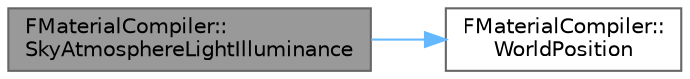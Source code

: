 digraph "FMaterialCompiler::SkyAtmosphereLightIlluminance"
{
 // INTERACTIVE_SVG=YES
 // LATEX_PDF_SIZE
  bgcolor="transparent";
  edge [fontname=Helvetica,fontsize=10,labelfontname=Helvetica,labelfontsize=10];
  node [fontname=Helvetica,fontsize=10,shape=box,height=0.2,width=0.4];
  rankdir="LR";
  Node1 [id="Node000001",label="FMaterialCompiler::\lSkyAtmosphereLightIlluminance",height=0.2,width=0.4,color="gray40", fillcolor="grey60", style="filled", fontcolor="black",tooltip=" "];
  Node1 -> Node2 [id="edge1_Node000001_Node000002",color="steelblue1",style="solid",tooltip=" "];
  Node2 [id="Node000002",label="FMaterialCompiler::\lWorldPosition",height=0.2,width=0.4,color="grey40", fillcolor="white", style="filled",URL="$d6/dca/classFMaterialCompiler.html#adb3c5c80a31d415016fcdfd12129e0dc",tooltip=" "];
}
